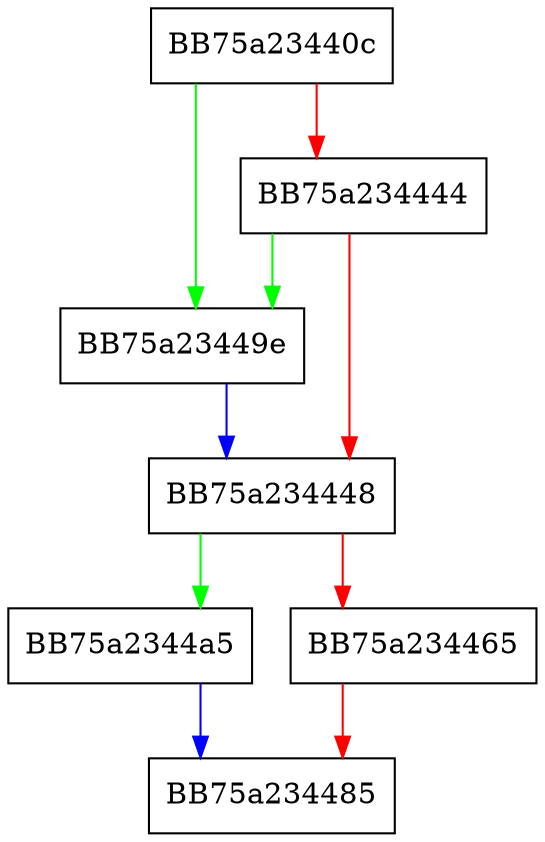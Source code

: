digraph move_gbb_2_local {
  node [shape="box"];
  graph [splines=ortho];
  BB75a23440c -> BB75a23449e [color="green"];
  BB75a23440c -> BB75a234444 [color="red"];
  BB75a234444 -> BB75a23449e [color="green"];
  BB75a234444 -> BB75a234448 [color="red"];
  BB75a234448 -> BB75a2344a5 [color="green"];
  BB75a234448 -> BB75a234465 [color="red"];
  BB75a234465 -> BB75a234485 [color="red"];
  BB75a23449e -> BB75a234448 [color="blue"];
  BB75a2344a5 -> BB75a234485 [color="blue"];
}